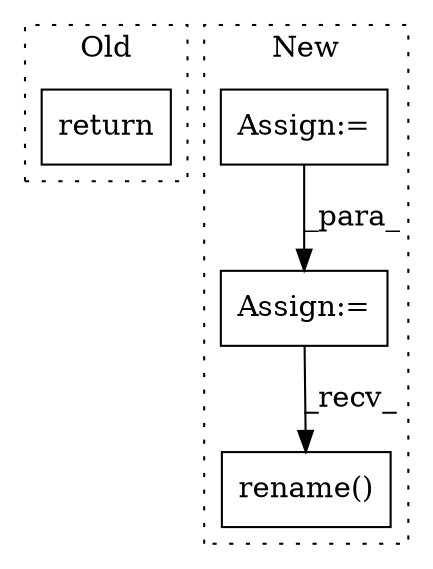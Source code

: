 digraph G {
subgraph cluster0 {
1 [label="return" a="93" s="32014" l="7" shape="box"];
label = "Old";
style="dotted";
}
subgraph cluster1 {
2 [label="rename()" a="75" s="33962" l="28" shape="box"];
3 [label="Assign:=" a="68" s="33848" l="3" shape="box"];
4 [label="Assign:=" a="68" s="33818" l="3" shape="box"];
label = "New";
style="dotted";
}
3 -> 2 [label="_recv_"];
4 -> 3 [label="_para_"];
}